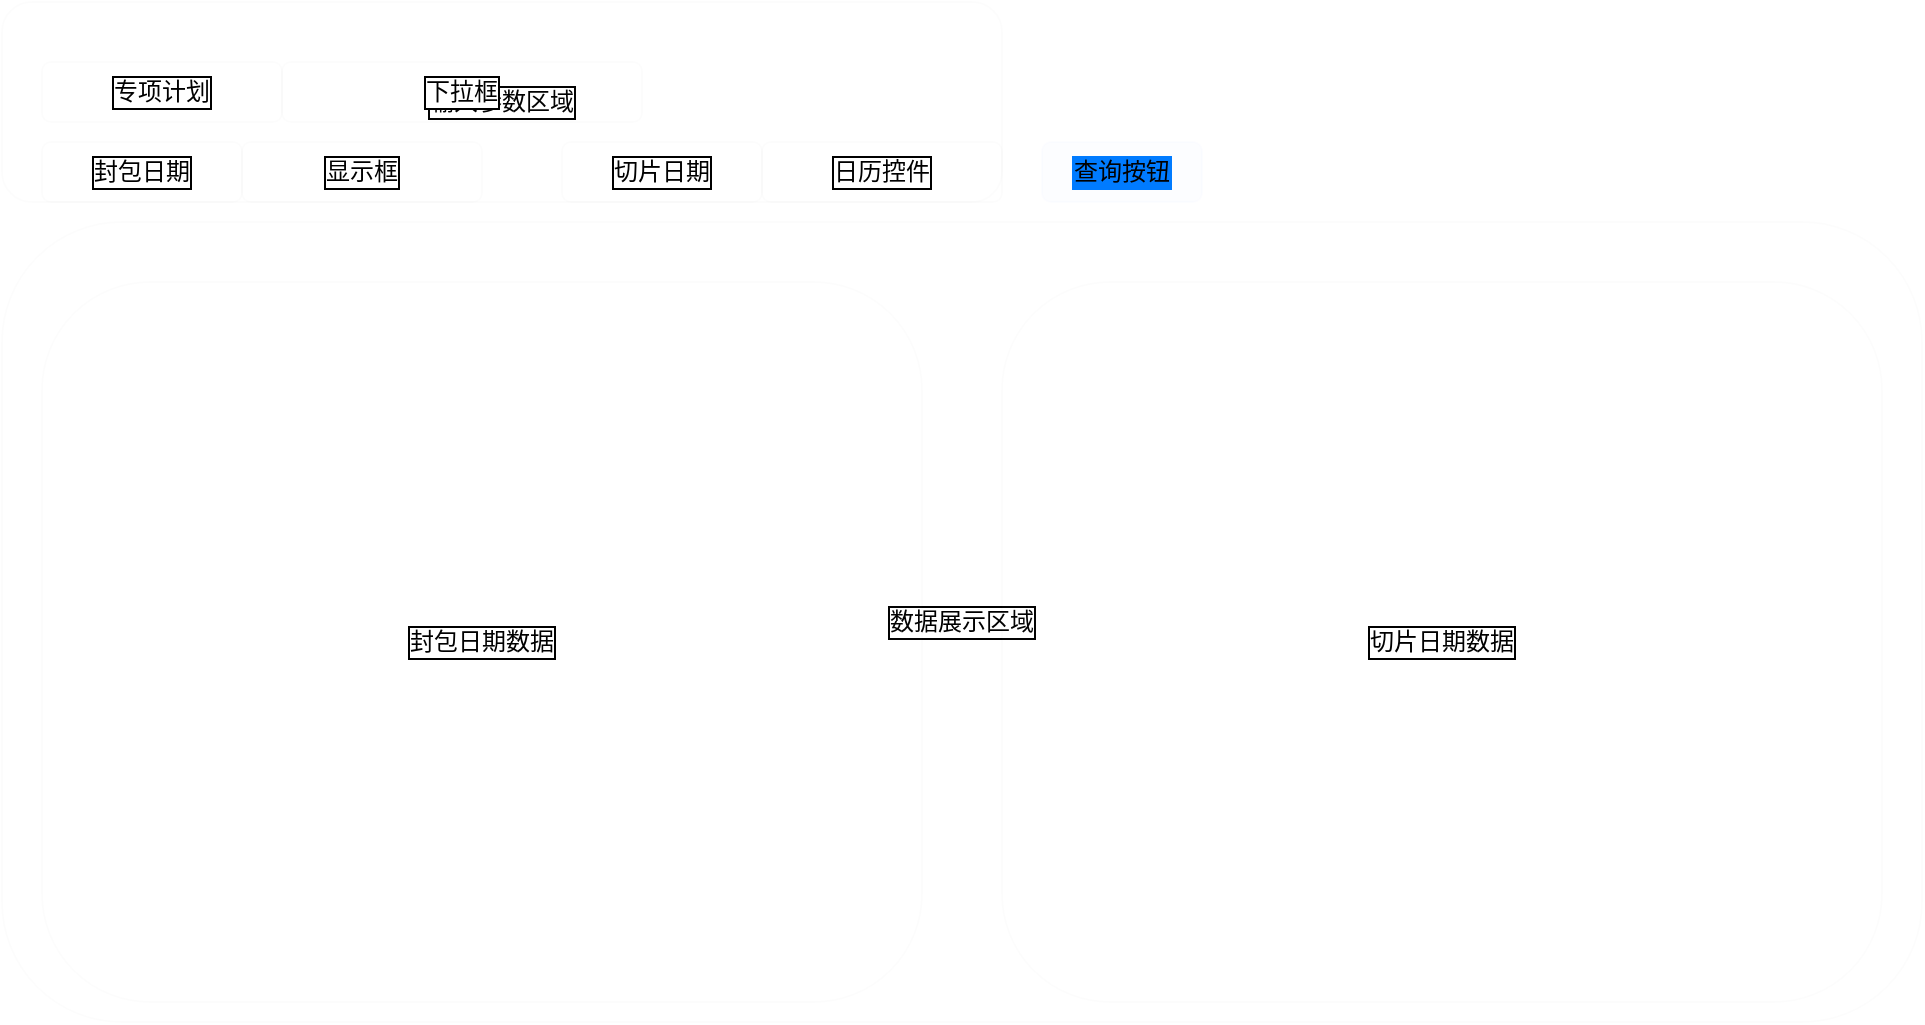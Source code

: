 <mxfile version="15.5.4" type="device">
  <diagram id="xxxxxxxx" name="Page-1">
    <mxGraphModel dx="1162" dy="630" grid="1" gridSize="10" guides="1" tooltips="1" connect="1" arrows="1" fold="1" page="1" pageScale="1" pageWidth="827" pageHeight="1169" math="0" shadow="0">
      <root>
        <mxCell id="0"/>
        <mxCell id="1" parent="0"/>
        <!-- 输入参数区域 -->
        <mxCell id="2" value="输入参数区域" style="whiteSpace=wrap;html=1;rounded=1;fillColor=#f0f0f0;strokeColor=#000000;strokeWidth=1;opacity=1;align=center;verticalAlign=middle;aspect=fixed;rotatable=0;resizeParent=0;resizeLast=0;labelBackgroundColor=#ffffff;labelBorderColor=#000000;labelBorderStyle=solid;labelBorderWidth=1;labelVerticalAlign=middle;labelAlign=center;" vertex="1" parent="1">
          <mxGeometry x="20" y="20" width="500" height="100" as="geometry"/>
        </mxCell>
        <mxCell id="3" value="专项计划" style="whiteSpace=wrap;html=1;rounded=1;fillColor=#ffffff;strokeColor=#000000;strokeWidth=1;opacity=1;align=center;verticalAlign=middle;aspect=fixed;rotatable=0;resizeParent=0;resizeLast=0;labelBackgroundColor=#ffffff;labelBorderColor=#000000;labelBorderStyle=solid;labelBorderWidth=1;labelVerticalAlign=middle;labelAlign=center;" vertex="1" parent="1">
          <mxGeometry x="40" y="50" width="120" height="30" as="geometry"/>
        </mxCell>
        <mxCell id="4" value="下拉框" style="whiteSpace=wrap;html=1;rounded=1;fillColor=#ffffff;strokeColor=#000000;strokeWidth=1;opacity=1;align=center;verticalAlign=middle;aspect=fixed;rotatable=0;resizeParent=0;resizeLast=0;labelBackgroundColor=#ffffff;labelBorderColor=#000000;labelBorderStyle=solid;labelBorderWidth=1;labelVerticalAlign=middle;labelAlign=center;" vertex="1" parent="1">
          <mxGeometry x="160" y="50" width="180" height="30" as="geometry"/>
        </mxCell>
        <mxCell id="5" value="封包日期" style="whiteSpace=wrap;html=1;rounded=1;fillColor=#f0f0f0;strokeColor=#000000;strokeWidth=1;opacity=1;align=center;verticalAlign=middle;aspect=fixed;rotatable=0;resizeParent=0;resizeLast=0;labelBackgroundColor=#ffffff;labelBorderColor=#000000;labelBorderStyle=solid;labelBorderWidth=1;labelVerticalAlign=middle;labelAlign=center;" vertex="1" parent="1">
          <mxGeometry x="40" y="90" width="100" height="30" as="geometry"/>
        </mxCell>
        <mxCell id="6" value="显示框" style="whiteSpace=wrap;html=1;rounded=1;fillColor=#f0f0f0;strokeColor=#000000;strokeWidth=1;opacity=1;align=center;verticalAlign=middle;aspect=fixed;rotatable=0;resizeParent=0;resizeLast=0;labelBackgroundColor=#ffffff;labelBorderColor=#000000;labelBorderStyle=solid;labelBorderWidth=1;labelVerticalAlign=middle;labelAlign=center;" vertex="1" parent="1">
          <mxGeometry x="140" y="90" width="120" height="30" as="geometry"/>
        </mxCell>
        <mxCell id="7" value="切片日期" style="whiteSpace=wrap;html=1;rounded=1;fillColor=#ffffff;strokeColor=#000000;strokeWidth=1;opacity=1;align=center;verticalAlign=middle;aspect=fixed;rotatable=0;resizeParent=0;resizeLast=0;labelBackgroundColor=#ffffff;labelBorderColor=#000000;labelBorderStyle=solid;labelBorderWidth=1;labelVerticalAlign=middle;labelAlign=center;" vertex="1" parent="1">
          <mxGeometry x="300" y="90" width="100" height="30" as="geometry"/>
        </mxCell>
        <mxCell id="8" value="日历控件" style="whiteSpace=wrap;html=1;rounded=1;fillColor=#ffffff;strokeColor=#000000;strokeWidth=1;opacity=1;align=center;verticalAlign=middle;aspect=fixed;rotatable=0;resizeParent=0;resizeLast=0;labelBackgroundColor=#ffffff;labelBorderColor=#000000;labelBorderStyle=solid;labelBorderWidth=1;labelVerticalAlign=middle;labelAlign=center;" vertex="1" parent="1">
          <mxGeometry x="400" y="90" width="120" height="30" as="geometry"/>
        </mxCell>
        <mxCell id="9" value="查询按钮" style="whiteSpace=wrap;html=1;rounded=1;fillColor=#007bff;strokeColor=#007bff;strokeWidth=1;opacity=1;align=center;verticalAlign=middle;aspect=fixed;rotatable=0;resizeParent=0;resizeLast=0;labelColor=#ffffff;labelBackgroundColor=#007bff;labelBorderColor=#007bff;labelBorderStyle=solid;labelBorderWidth=1;labelVerticalAlign=middle;labelAlign=center;" vertex="1" parent="1">
          <mxGeometry x="540" y="90" width="80" height="30" as="geometry"/>
        </mxCell>
        <!-- 数据展示区域 -->
        <mxCell id="10" value="数据展示区域" style="whiteSpace=wrap;html=1;rounded=1;fillColor=#f0f0f0;strokeColor=#000000;strokeWidth=1;opacity=1;align=center;verticalAlign=middle;aspect=fixed;rotatable=0;resizeParent=0;resizeLast=0;labelBackgroundColor=#ffffff;labelBorderColor=#000000;labelBorderStyle=solid;labelBorderWidth=1;labelVerticalAlign=middle;labelAlign=center;" vertex="1" parent="1">
          <mxGeometry x="20" y="130" width="960" height="400" as="geometry"/>
        </mxCell>
        <mxCell id="11" value="封包日期数据" style="whiteSpace=wrap;html=1;rounded=1;fillColor=#ffffff;strokeColor=#000000;strokeWidth=1;opacity=1;align=center;verticalAlign=middle;aspect=fixed;rotatable=0;resizeParent=0;resizeLast=0;labelBackgroundColor=#ffffff;labelBorderColor=#000000;labelBorderStyle=solid;labelBorderWidth=1;labelVerticalAlign=middle;labelAlign=center;" vertex="1" parent="1">
          <mxGeometry x="40" y="160" width="440" height="360" as="geometry"/>
        </mxCell>
        <mxCell id="12" value="切片日期数据" style="whiteSpace=wrap;html=1;rounded=1;fillColor=#ffffff;strokeColor=#000000;strokeWidth=1;opacity=1;align=center;verticalAlign=middle;aspect=fixed;rotatable=0;resizeParent=0;resizeLast=0;labelBackgroundColor=#ffffff;labelBorderColor=#000000;labelBorderStyle=solid;labelBorderWidth=1;labelVerticalAlign=middle;labelAlign=center;" vertex="1" parent="1">
          <mxGeometry x="520" y="160" width="440" height="360" as="geometry"/>
        </mxCell>
      </root>
    </mxGraphModel>
  </diagram>
</mxfile>
